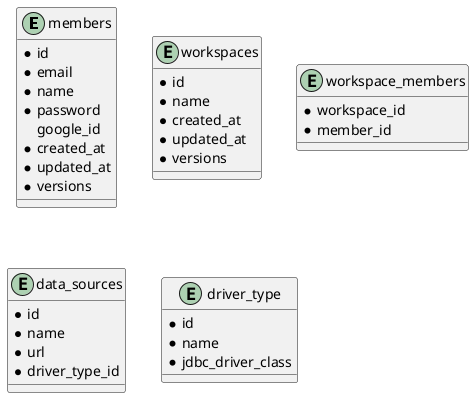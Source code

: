 @startuml

entity members {
  * id
  * email
  * name
  * password
    google_id
  * created_at
  * updated_at
  * versions
}

entity workspaces {
  * id
  * name
  * created_at
  * updated_at
  * versions
}

entity workspace_members {
  * workspace_id
  * member_id
}

entity data_sources {
  * id
  * name
  * url
  * driver_type_id
}

entity driver_type {
  * id
  * name
  * jdbc_driver_class
}

@enduml
